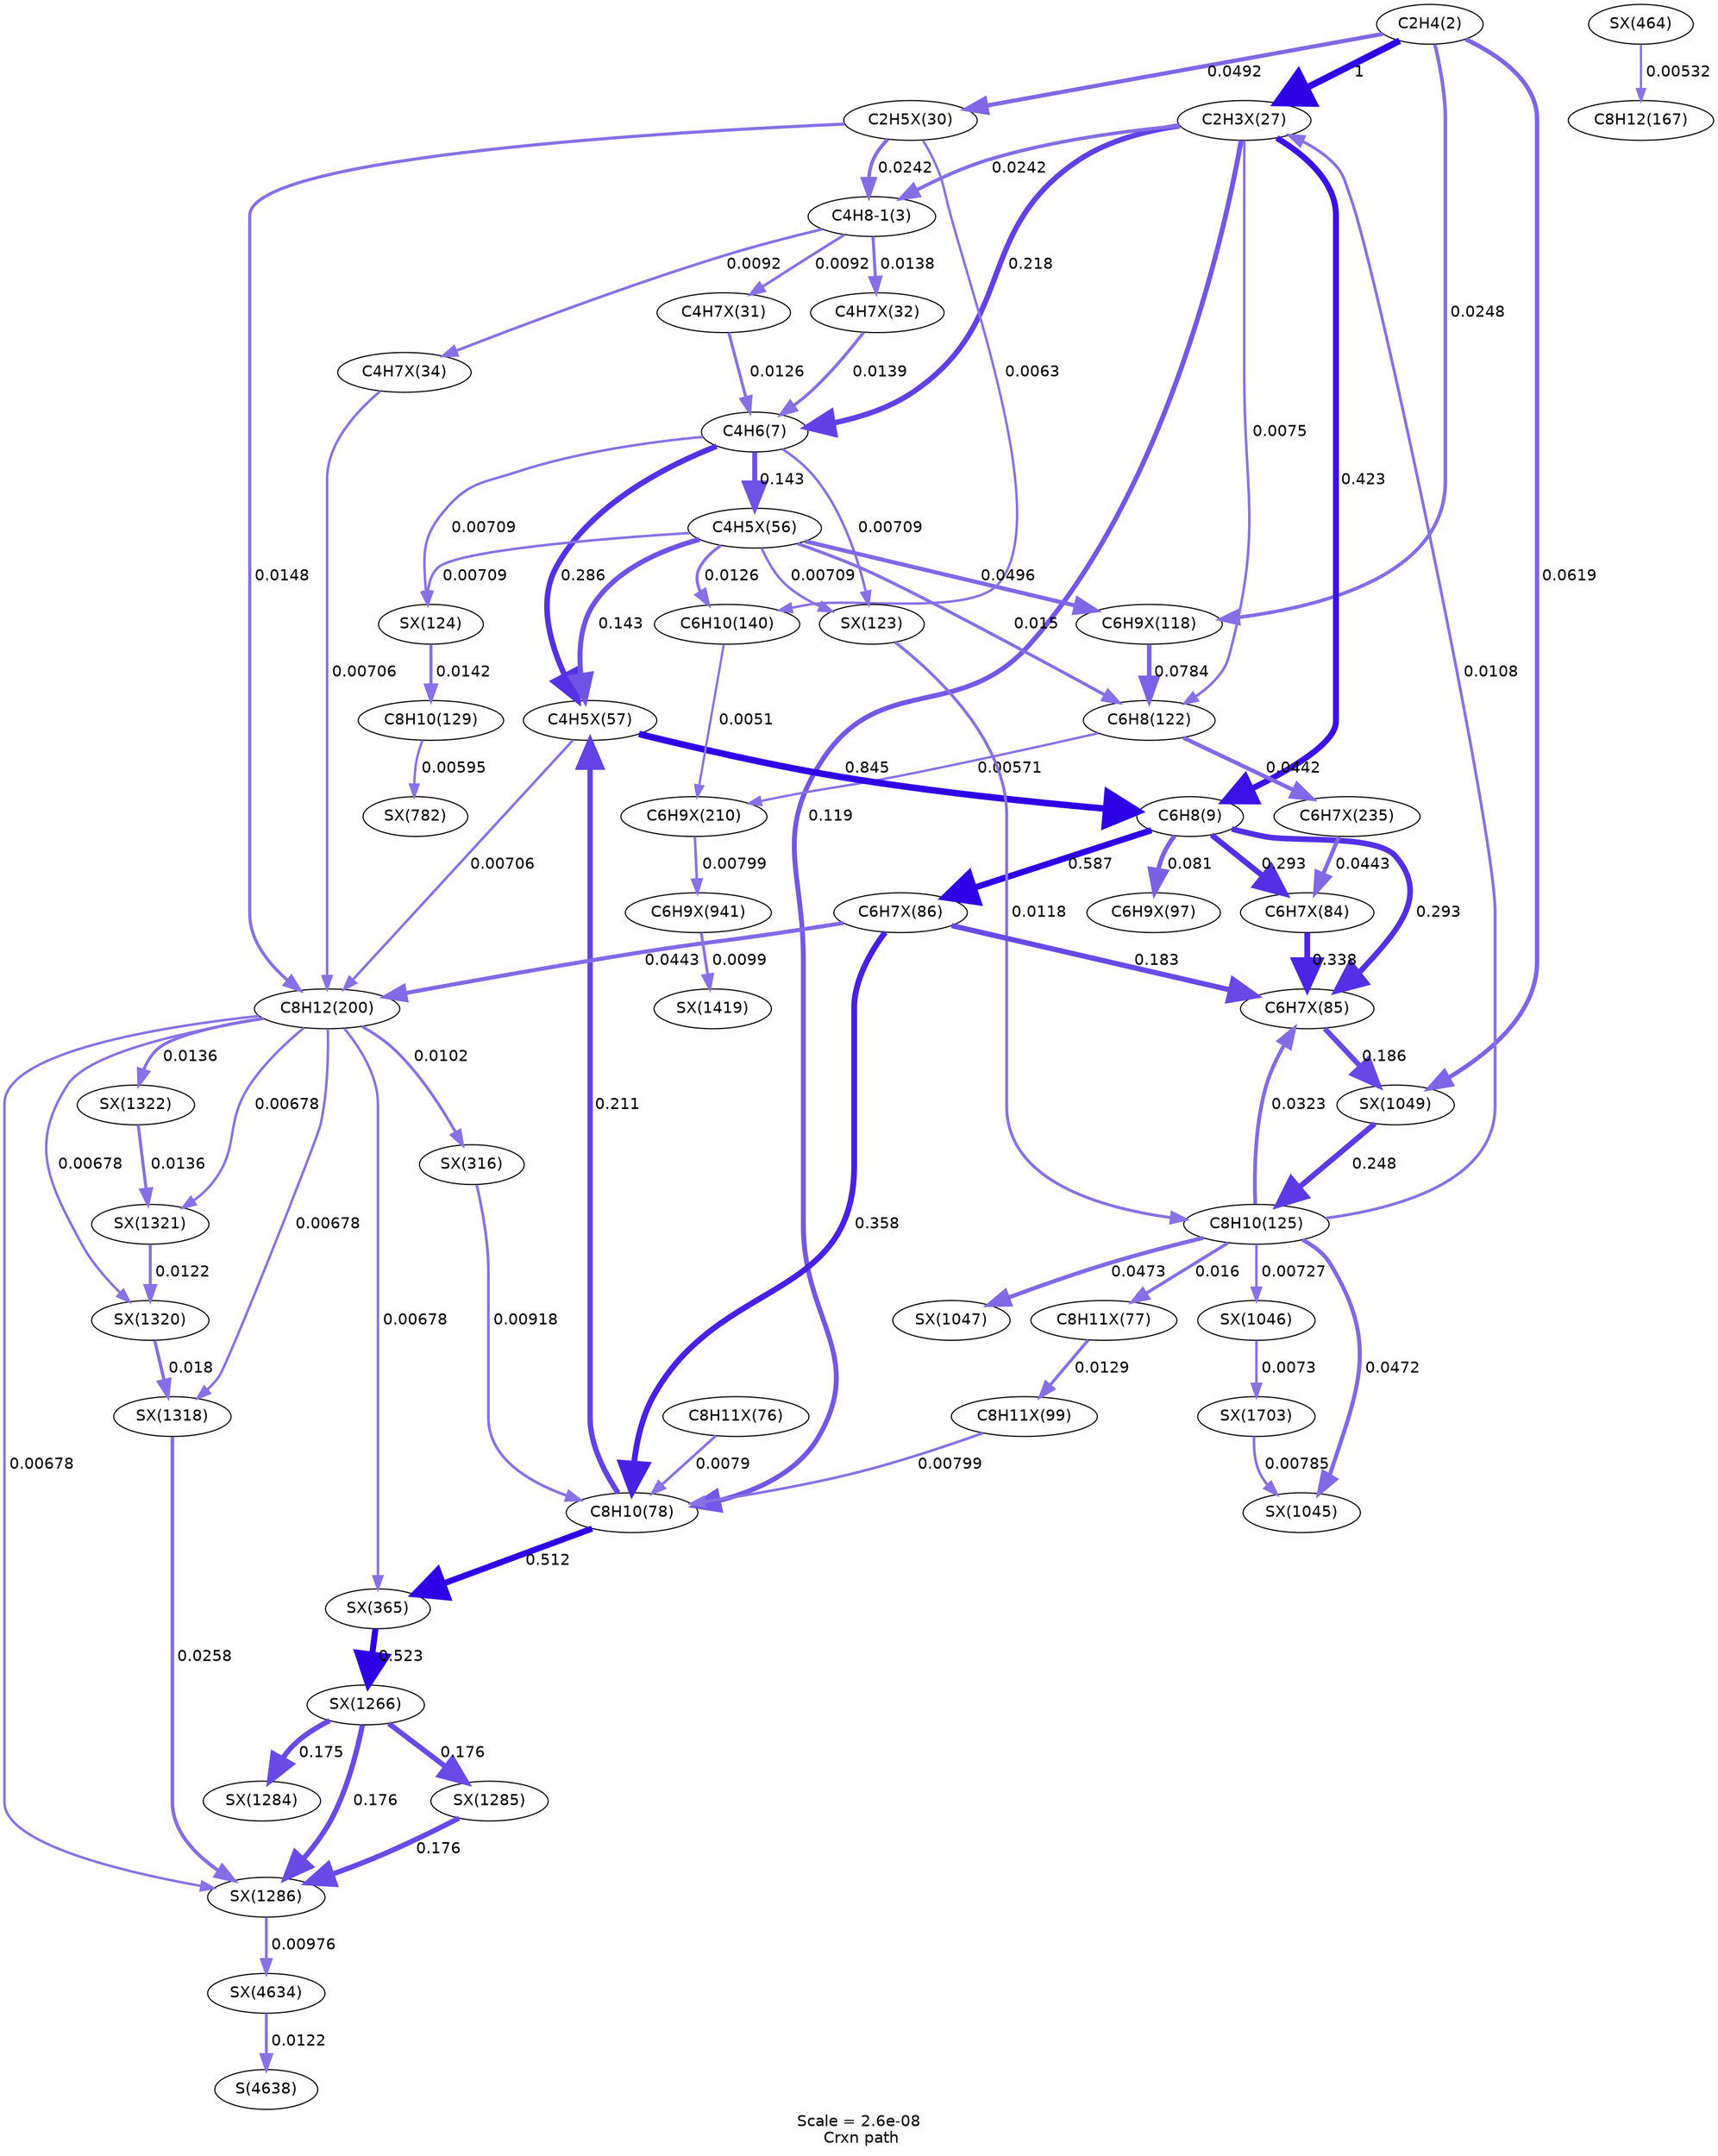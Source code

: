 digraph reaction_paths {
center=1;
s5 -> s60[fontname="Helvetica", style="setlinewidth(6)", arrowsize=3, color="0.7, 1.5, 0.9"
, label=" 1"];
s5 -> s62[fontname="Helvetica", style="setlinewidth(3.73)", arrowsize=1.86, color="0.7, 0.549, 0.9"
, label=" 0.0492"];
s5 -> s89[fontname="Helvetica", style="setlinewidth(3.21)", arrowsize=1.6, color="0.7, 0.525, 0.9"
, label=" 0.0248"];
s5 -> s127[fontname="Helvetica", style="setlinewidth(3.9)", arrowsize=1.95, color="0.7, 0.562, 0.9"
, label=" 0.0619"];
s60 -> s8[fontname="Helvetica", style="setlinewidth(4.85)", arrowsize=2.43, color="0.7, 0.718, 0.9"
, label=" 0.218"];
s60 -> s9[fontname="Helvetica", style="setlinewidth(5.35)", arrowsize=2.67, color="0.7, 0.923, 0.9"
, label=" 0.423"];
s60 -> s6[fontname="Helvetica", style="setlinewidth(3.19)", arrowsize=1.6, color="0.7, 0.524, 0.9"
, label=" 0.0242"];
s60 -> s12[fontname="Helvetica", style="setlinewidth(2.31)", arrowsize=1.15, color="0.7, 0.508, 0.9"
, label=" 0.0075"];
s60 -> s11[fontname="Helvetica", style="setlinewidth(4.4)", arrowsize=2.2, color="0.7, 0.619, 0.9"
, label=" 0.119"];
s13 -> s60[fontname="Helvetica", style="setlinewidth(2.58)", arrowsize=1.29, color="0.7, 0.511, 0.9"
, label=" 0.0108"];
s8 -> s76[fontname="Helvetica", style="setlinewidth(5.05)", arrowsize=2.53, color="0.7, 0.786, 0.9"
, label=" 0.286"];
s8 -> s75[fontname="Helvetica", style="setlinewidth(4.53)", arrowsize=2.27, color="0.7, 0.643, 0.9"
, label=" 0.143"];
s64 -> s8[fontname="Helvetica", style="setlinewidth(2.77)", arrowsize=1.39, color="0.7, 0.514, 0.9"
, label=" 0.0139"];
s63 -> s8[fontname="Helvetica", style="setlinewidth(2.7)", arrowsize=1.35, color="0.7, 0.513, 0.9"
, label=" 0.0126"];
s8 -> s91[fontname="Helvetica", style="setlinewidth(2.26)", arrowsize=1.13, color="0.7, 0.507, 0.9"
, label=" 0.00709"];
s8 -> s90[fontname="Helvetica", style="setlinewidth(2.26)", arrowsize=1.13, color="0.7, 0.507, 0.9"
, label=" 0.00709"];
s76 -> s9[fontname="Helvetica", style="setlinewidth(5.87)", arrowsize=2.94, color="0.7, 1.35, 0.9"
, label=" 0.845"];
s75 -> s76[fontname="Helvetica", style="setlinewidth(4.53)", arrowsize=2.27, color="0.7, 0.643, 0.9"
, label=" 0.143"];
s11 -> s76[fontname="Helvetica", style="setlinewidth(4.83)", arrowsize=2.41, color="0.7, 0.711, 0.9"
, label=" 0.211"];
s76 -> s20[fontname="Helvetica", style="setlinewidth(2.26)", arrowsize=1.13, color="0.7, 0.507, 0.9"
, label=" 0.00706"];
s9 -> s86[fontname="Helvetica", style="setlinewidth(5.6)", arrowsize=2.8, color="0.7, 1.09, 0.9"
, label=" 0.587"];
s9 -> s87[fontname="Helvetica", style="setlinewidth(4.1)", arrowsize=2.05, color="0.7, 0.581, 0.9"
, label=" 0.081"];
s9 -> s85[fontname="Helvetica", style="setlinewidth(5.07)", arrowsize=2.54, color="0.7, 0.793, 0.9"
, label=" 0.293"];
s9 -> s84[fontname="Helvetica", style="setlinewidth(5.07)", arrowsize=2.54, color="0.7, 0.793, 0.9"
, label=" 0.293"];
s75 -> s89[fontname="Helvetica", style="setlinewidth(3.73)", arrowsize=1.87, color="0.7, 0.55, 0.9"
, label=" 0.0496"];
s75 -> s12[fontname="Helvetica", style="setlinewidth(2.83)", arrowsize=1.41, color="0.7, 0.515, 0.9"
, label=" 0.015"];
s75 -> s15[fontname="Helvetica", style="setlinewidth(2.7)", arrowsize=1.35, color="0.7, 0.513, 0.9"
, label=" 0.0126"];
s75 -> s91[fontname="Helvetica", style="setlinewidth(2.26)", arrowsize=1.13, color="0.7, 0.507, 0.9"
, label=" 0.00709"];
s75 -> s90[fontname="Helvetica", style="setlinewidth(2.26)", arrowsize=1.13, color="0.7, 0.507, 0.9"
, label=" 0.00709"];
s62 -> s6[fontname="Helvetica", style="setlinewidth(3.19)", arrowsize=1.6, color="0.7, 0.524, 0.9"
, label=" 0.0242"];
s6 -> s64[fontname="Helvetica", style="setlinewidth(2.77)", arrowsize=1.38, color="0.7, 0.514, 0.9"
, label=" 0.0138"];
s6 -> s63[fontname="Helvetica", style="setlinewidth(2.46)", arrowsize=1.23, color="0.7, 0.509, 0.9"
, label=" 0.0092"];
s6 -> s66[fontname="Helvetica", style="setlinewidth(2.46)", arrowsize=1.23, color="0.7, 0.509, 0.9"
, label=" 0.0092"];
s62 -> s15[fontname="Helvetica", style="setlinewidth(2.17)", arrowsize=1.09, color="0.7, 0.506, 0.9"
, label=" 0.0063"];
s62 -> s20[fontname="Helvetica", style="setlinewidth(2.82)", arrowsize=1.41, color="0.7, 0.515, 0.9"
, label=" 0.0148"];
s66 -> s20[fontname="Helvetica", style="setlinewidth(2.26)", arrowsize=1.13, color="0.7, 0.507, 0.9"
, label=" 0.00706"];
s89 -> s12[fontname="Helvetica", style="setlinewidth(4.08)", arrowsize=2.04, color="0.7, 0.578, 0.9"
, label=" 0.0784"];
s12 -> s101[fontname="Helvetica", style="setlinewidth(2.1)", arrowsize=1.05, color="0.7, 0.506, 0.9"
, label=" 0.00571"];
s12 -> s102[fontname="Helvetica", style="setlinewidth(3.64)", arrowsize=1.82, color="0.7, 0.544, 0.9"
, label=" 0.0442"];
s86 -> s11[fontname="Helvetica", style="setlinewidth(5.23)", arrowsize=2.61, color="0.7, 0.858, 0.9"
, label=" 0.358"];
s86 -> s20[fontname="Helvetica", style="setlinewidth(3.65)", arrowsize=1.82, color="0.7, 0.544, 0.9"
, label=" 0.0443"];
s86 -> s85[fontname="Helvetica", style="setlinewidth(4.72)", arrowsize=2.36, color="0.7, 0.683, 0.9"
, label=" 0.183"];
s88 -> s11[fontname="Helvetica", style="setlinewidth(2.35)", arrowsize=1.18, color="0.7, 0.508, 0.9"
, label=" 0.00799"];
s82 -> s11[fontname="Helvetica", style="setlinewidth(2.34)", arrowsize=1.17, color="0.7, 0.508, 0.9"
, label=" 0.0079"];
s106 -> s11[fontname="Helvetica", style="setlinewidth(2.46)", arrowsize=1.23, color="0.7, 0.509, 0.9"
, label=" 0.00918"];
s11 -> s107[fontname="Helvetica", style="setlinewidth(5.5)", arrowsize=2.75, color="0.7, 1.01, 0.9"
, label=" 0.512"];
s15 -> s101[fontname="Helvetica", style="setlinewidth(2.02)", arrowsize=1.01, color="0.7, 0.505, 0.9"
, label=" 0.0051"];
s91 -> s14[fontname="Helvetica", style="setlinewidth(2.79)", arrowsize=1.39, color="0.7, 0.514, 0.9"
, label=" 0.0142"];
s14 -> s119[fontname="Helvetica", style="setlinewidth(2.13)", arrowsize=1.07, color="0.7, 0.506, 0.9"
, label=" 0.00595"];
s101 -> s122[fontname="Helvetica", style="setlinewidth(2.35)", arrowsize=1.18, color="0.7, 0.508, 0.9"
, label=" 0.00799"];
s90 -> s13[fontname="Helvetica", style="setlinewidth(2.65)", arrowsize=1.32, color="0.7, 0.512, 0.9"
, label=" 0.0118"];
s13 -> s85[fontname="Helvetica", style="setlinewidth(3.41)", arrowsize=1.7, color="0.7, 0.532, 0.9"
, label=" 0.0323"];
s127 -> s13[fontname="Helvetica", style="setlinewidth(4.95)", arrowsize=2.47, color="0.7, 0.748, 0.9"
, label=" 0.248"];
s13 -> s83[fontname="Helvetica", style="setlinewidth(2.88)", arrowsize=1.44, color="0.7, 0.516, 0.9"
, label=" 0.016"];
s13 -> s123[fontname="Helvetica", style="setlinewidth(3.69)", arrowsize=1.85, color="0.7, 0.547, 0.9"
, label=" 0.0472"];
s13 -> s124[fontname="Helvetica", style="setlinewidth(2.28)", arrowsize=1.14, color="0.7, 0.507, 0.9"
, label=" 0.00727"];
s13 -> s125[fontname="Helvetica", style="setlinewidth(3.7)", arrowsize=1.85, color="0.7, 0.547, 0.9"
, label=" 0.0473"];
s83 -> s88[fontname="Helvetica", style="setlinewidth(2.71)", arrowsize=1.36, color="0.7, 0.513, 0.9"
, label=" 0.0129"];
s20 -> s106[fontname="Helvetica", style="setlinewidth(2.54)", arrowsize=1.27, color="0.7, 0.51, 0.9"
, label=" 0.0102"];
s107 -> s130[fontname="Helvetica", style="setlinewidth(5.51)", arrowsize=2.76, color="0.7, 1.02, 0.9"
, label=" 0.523"];
s20 -> s107[fontname="Helvetica", style="setlinewidth(2.23)", arrowsize=1.12, color="0.7, 0.507, 0.9"
, label=" 0.00678"];
s130 -> s133[fontname="Helvetica", style="setlinewidth(4.69)", arrowsize=2.34, color="0.7, 0.676, 0.9"
, label=" 0.176"];
s130 -> s132[fontname="Helvetica", style="setlinewidth(4.69)", arrowsize=2.34, color="0.7, 0.676, 0.9"
, label=" 0.176"];
s130 -> s131[fontname="Helvetica", style="setlinewidth(4.69)", arrowsize=2.34, color="0.7, 0.675, 0.9"
, label=" 0.175"];
s20 -> s133[fontname="Helvetica", style="setlinewidth(2.23)", arrowsize=1.12, color="0.7, 0.507, 0.9"
, label=" 0.00678"];
s20 -> s134[fontname="Helvetica", style="setlinewidth(2.23)", arrowsize=1.12, color="0.7, 0.507, 0.9"
, label=" 0.00678"];
s20 -> s135[fontname="Helvetica", style="setlinewidth(2.23)", arrowsize=1.12, color="0.7, 0.507, 0.9"
, label=" 0.00678"];
s20 -> s136[fontname="Helvetica", style="setlinewidth(2.23)", arrowsize=1.12, color="0.7, 0.507, 0.9"
, label=" 0.00678"];
s20 -> s137[fontname="Helvetica", style="setlinewidth(2.75)", arrowsize=1.38, color="0.7, 0.514, 0.9"
, label=" 0.0136"];
s122 -> s142[fontname="Helvetica", style="setlinewidth(2.52)", arrowsize=1.26, color="0.7, 0.51, 0.9"
, label=" 0.0099"];
s110 -> s17[fontname="Helvetica", style="setlinewidth(2.05)", arrowsize=1.02, color="0.7, 0.505, 0.9"
, label=" 0.00532"];
s84 -> s85[fontname="Helvetica", style="setlinewidth(5.18)", arrowsize=2.59, color="0.7, 0.838, 0.9"
, label=" 0.338"];
s85 -> s127[fontname="Helvetica", style="setlinewidth(4.73)", arrowsize=2.36, color="0.7, 0.686, 0.9"
, label=" 0.186"];
s102 -> s84[fontname="Helvetica", style="setlinewidth(3.65)", arrowsize=1.82, color="0.7, 0.544, 0.9"
, label=" 0.0443"];
s151 -> s123[fontname="Helvetica", style="setlinewidth(2.34)", arrowsize=1.17, color="0.7, 0.508, 0.9"
, label=" 0.00785"];
s124 -> s151[fontname="Helvetica", style="setlinewidth(2.29)", arrowsize=1.14, color="0.7, 0.507, 0.9"
, label=" 0.0073"];
s134 -> s133[fontname="Helvetica", style="setlinewidth(3.24)", arrowsize=1.62, color="0.7, 0.526, 0.9"
, label=" 0.0258"];
s132 -> s133[fontname="Helvetica", style="setlinewidth(4.69)", arrowsize=2.34, color="0.7, 0.676, 0.9"
, label=" 0.176"];
s133 -> s204[fontname="Helvetica", style="setlinewidth(2.51)", arrowsize=1.25, color="0.7, 0.51, 0.9"
, label=" 0.00976"];
s135 -> s134[fontname="Helvetica", style="setlinewidth(2.97)", arrowsize=1.48, color="0.7, 0.518, 0.9"
, label=" 0.018"];
s136 -> s135[fontname="Helvetica", style="setlinewidth(2.68)", arrowsize=1.34, color="0.7, 0.512, 0.9"
, label=" 0.0122"];
s137 -> s136[fontname="Helvetica", style="setlinewidth(2.75)", arrowsize=1.38, color="0.7, 0.514, 0.9"
, label=" 0.0136"];
s204 -> s44[fontname="Helvetica", style="setlinewidth(2.67)", arrowsize=1.34, color="0.7, 0.512, 0.9"
, label=" 0.0122"];
s5 [ fontname="Helvetica", label="C2H4(2)"];
s6 [ fontname="Helvetica", label="C4H8-1(3)"];
s8 [ fontname="Helvetica", label="C4H6(7)"];
s9 [ fontname="Helvetica", label="C6H8(9)"];
s11 [ fontname="Helvetica", label="C8H10(78)"];
s12 [ fontname="Helvetica", label="C6H8(122)"];
s13 [ fontname="Helvetica", label="C8H10(125)"];
s14 [ fontname="Helvetica", label="C8H10(129)"];
s15 [ fontname="Helvetica", label="C6H10(140)"];
s17 [ fontname="Helvetica", label="C8H12(167)"];
s20 [ fontname="Helvetica", label="C8H12(200)"];
s44 [ fontname="Helvetica", label="S(4638)"];
s60 [ fontname="Helvetica", label="C2H3X(27)"];
s62 [ fontname="Helvetica", label="C2H5X(30)"];
s63 [ fontname="Helvetica", label="C4H7X(31)"];
s64 [ fontname="Helvetica", label="C4H7X(32)"];
s66 [ fontname="Helvetica", label="C4H7X(34)"];
s75 [ fontname="Helvetica", label="C4H5X(56)"];
s76 [ fontname="Helvetica", label="C4H5X(57)"];
s82 [ fontname="Helvetica", label="C8H11X(76)"];
s83 [ fontname="Helvetica", label="C8H11X(77)"];
s84 [ fontname="Helvetica", label="C6H7X(84)"];
s85 [ fontname="Helvetica", label="C6H7X(85)"];
s86 [ fontname="Helvetica", label="C6H7X(86)"];
s87 [ fontname="Helvetica", label="C6H9X(97)"];
s88 [ fontname="Helvetica", label="C8H11X(99)"];
s89 [ fontname="Helvetica", label="C6H9X(118)"];
s90 [ fontname="Helvetica", label="SX(123)"];
s91 [ fontname="Helvetica", label="SX(124)"];
s101 [ fontname="Helvetica", label="C6H9X(210)"];
s102 [ fontname="Helvetica", label="C6H7X(235)"];
s106 [ fontname="Helvetica", label="SX(316)"];
s107 [ fontname="Helvetica", label="SX(365)"];
s110 [ fontname="Helvetica", label="SX(464)"];
s119 [ fontname="Helvetica", label="SX(782)"];
s122 [ fontname="Helvetica", label="C6H9X(941)"];
s123 [ fontname="Helvetica", label="SX(1045)"];
s124 [ fontname="Helvetica", label="SX(1046)"];
s125 [ fontname="Helvetica", label="SX(1047)"];
s127 [ fontname="Helvetica", label="SX(1049)"];
s130 [ fontname="Helvetica", label="SX(1266)"];
s131 [ fontname="Helvetica", label="SX(1284)"];
s132 [ fontname="Helvetica", label="SX(1285)"];
s133 [ fontname="Helvetica", label="SX(1286)"];
s134 [ fontname="Helvetica", label="SX(1318)"];
s135 [ fontname="Helvetica", label="SX(1320)"];
s136 [ fontname="Helvetica", label="SX(1321)"];
s137 [ fontname="Helvetica", label="SX(1322)"];
s142 [ fontname="Helvetica", label="SX(1419)"];
s151 [ fontname="Helvetica", label="SX(1703)"];
s204 [ fontname="Helvetica", label="SX(4634)"];
 label = "Scale = 2.6e-08\l Crxn path";
 fontname = "Helvetica";
}
